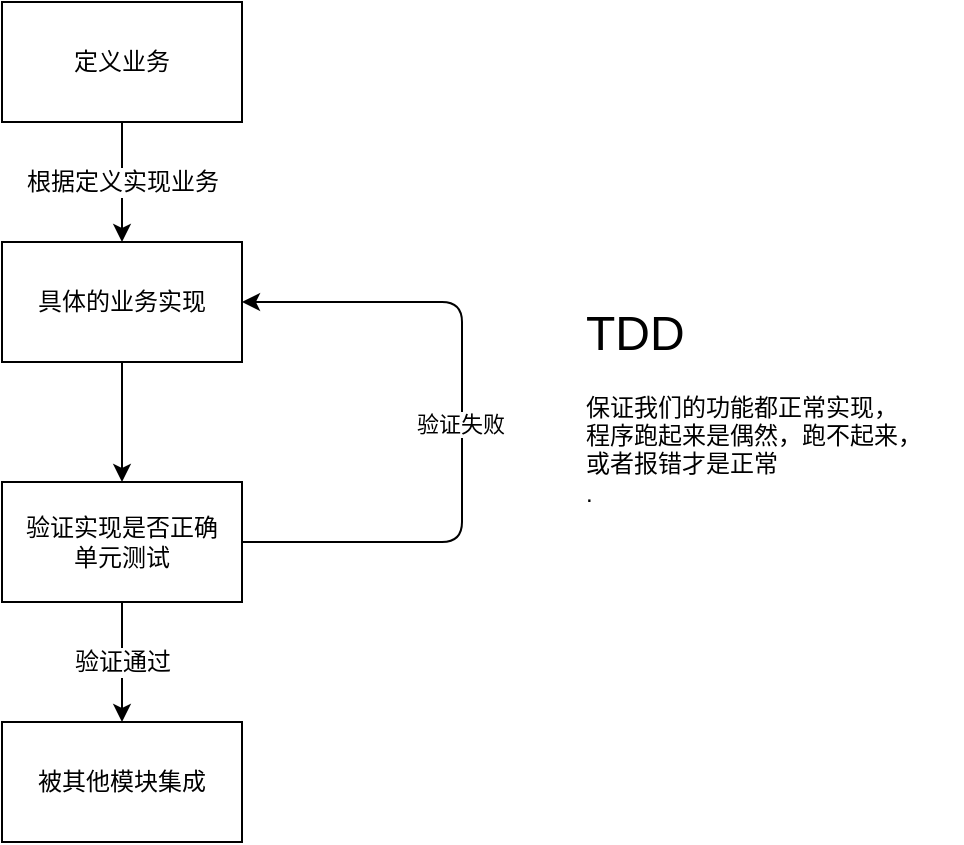 <mxfile>
    <diagram id="ZqIaH0dr7APv82EO-hqC" name="Page-1">
        <mxGraphModel dx="744" dy="495" grid="1" gridSize="10" guides="1" tooltips="1" connect="1" arrows="1" fold="1" page="1" pageScale="1" pageWidth="1169" pageHeight="827" background="#ffffff" math="0" shadow="0">
            <root>
                <mxCell id="0"/>
                <mxCell id="1" parent="0"/>
                <mxCell id="2" value="定义业务" style="rounded=0;whiteSpace=wrap;html=1;" parent="1" vertex="1">
                    <mxGeometry x="140" y="50" width="120" height="60" as="geometry"/>
                </mxCell>
                <mxCell id="3" value="具体的业务实现" style="rounded=0;whiteSpace=wrap;html=1;" parent="1" vertex="1">
                    <mxGeometry x="140" y="170" width="120" height="60" as="geometry"/>
                </mxCell>
                <mxCell id="4" value="验证实现是否正确&lt;br&gt;单元测试" style="rounded=0;whiteSpace=wrap;html=1;" parent="1" vertex="1">
                    <mxGeometry x="140" y="290" width="120" height="60" as="geometry"/>
                </mxCell>
                <mxCell id="5" value="被其他模块集成" style="rounded=0;whiteSpace=wrap;html=1;" parent="1" vertex="1">
                    <mxGeometry x="140" y="410" width="120" height="60" as="geometry"/>
                </mxCell>
                <mxCell id="6" value="" style="endArrow=classic;html=1;exitX=0.5;exitY=1;exitDx=0;exitDy=0;" parent="1" source="2" target="3" edge="1">
                    <mxGeometry width="50" height="50" relative="1" as="geometry">
                        <mxPoint x="360" y="250" as="sourcePoint"/>
                        <mxPoint x="410" y="200" as="targetPoint"/>
                    </mxGeometry>
                </mxCell>
                <mxCell id="14" value="根据定义实现业务" style="edgeLabel;html=1;align=center;verticalAlign=middle;resizable=0;points=[];fontSize=12;" parent="6" vertex="1" connectable="0">
                    <mxGeometry x="-0.367" relative="1" as="geometry">
                        <mxPoint y="11" as="offset"/>
                    </mxGeometry>
                </mxCell>
                <mxCell id="7" value="" style="endArrow=classic;html=1;exitX=0.5;exitY=1;exitDx=0;exitDy=0;entryX=0.5;entryY=0;entryDx=0;entryDy=0;" parent="1" source="3" target="4" edge="1">
                    <mxGeometry width="50" height="50" relative="1" as="geometry">
                        <mxPoint x="360" y="250" as="sourcePoint"/>
                        <mxPoint x="410" y="200" as="targetPoint"/>
                    </mxGeometry>
                </mxCell>
                <mxCell id="8" value="" style="endArrow=classic;html=1;exitX=0.5;exitY=1;exitDx=0;exitDy=0;entryX=0.5;entryY=0;entryDx=0;entryDy=0;" parent="1" source="4" target="5" edge="1">
                    <mxGeometry width="50" height="50" relative="1" as="geometry">
                        <mxPoint x="360" y="250" as="sourcePoint"/>
                        <mxPoint x="410" y="200" as="targetPoint"/>
                    </mxGeometry>
                </mxCell>
                <mxCell id="15" value="验证通过" style="edgeLabel;html=1;align=center;verticalAlign=middle;resizable=0;points=[];fontSize=12;" parent="8" vertex="1" connectable="0">
                    <mxGeometry x="-0.333" relative="1" as="geometry">
                        <mxPoint y="10" as="offset"/>
                    </mxGeometry>
                </mxCell>
                <mxCell id="9" value="" style="endArrow=classic;html=1;exitX=1;exitY=0.5;exitDx=0;exitDy=0;entryX=1;entryY=0.5;entryDx=0;entryDy=0;" parent="1" source="4" target="3" edge="1">
                    <mxGeometry width="50" height="50" relative="1" as="geometry">
                        <mxPoint x="360" y="250" as="sourcePoint"/>
                        <mxPoint x="410" y="200" as="targetPoint"/>
                        <Array as="points">
                            <mxPoint x="370" y="320"/>
                            <mxPoint x="370" y="260"/>
                            <mxPoint x="370" y="200"/>
                        </Array>
                    </mxGeometry>
                </mxCell>
                <mxCell id="10" value="验证失败" style="edgeLabel;html=1;align=center;verticalAlign=middle;resizable=0;points=[];" parent="9" vertex="1" connectable="0">
                    <mxGeometry x="0.061" y="1" relative="1" as="geometry">
                        <mxPoint y="11" as="offset"/>
                    </mxGeometry>
                </mxCell>
                <mxCell id="12" value="&lt;br&gt;&lt;font style=&quot;font-size: 24px;&quot;&gt;TDD&lt;/font&gt;&lt;br&gt;&lt;br&gt;保证我们的功能都正常实现，&lt;br&gt;程序跑起来是偶然，跑不起来，&lt;br&gt;或者报错才是正常&lt;br&gt;." style="text;html=1;align=left;verticalAlign=middle;resizable=0;points=[];autosize=1;strokeColor=none;fillColor=none;" parent="1" vertex="1">
                    <mxGeometry x="430" y="180" width="190" height="130" as="geometry"/>
                </mxCell>
            </root>
        </mxGraphModel>
    </diagram>
</mxfile>